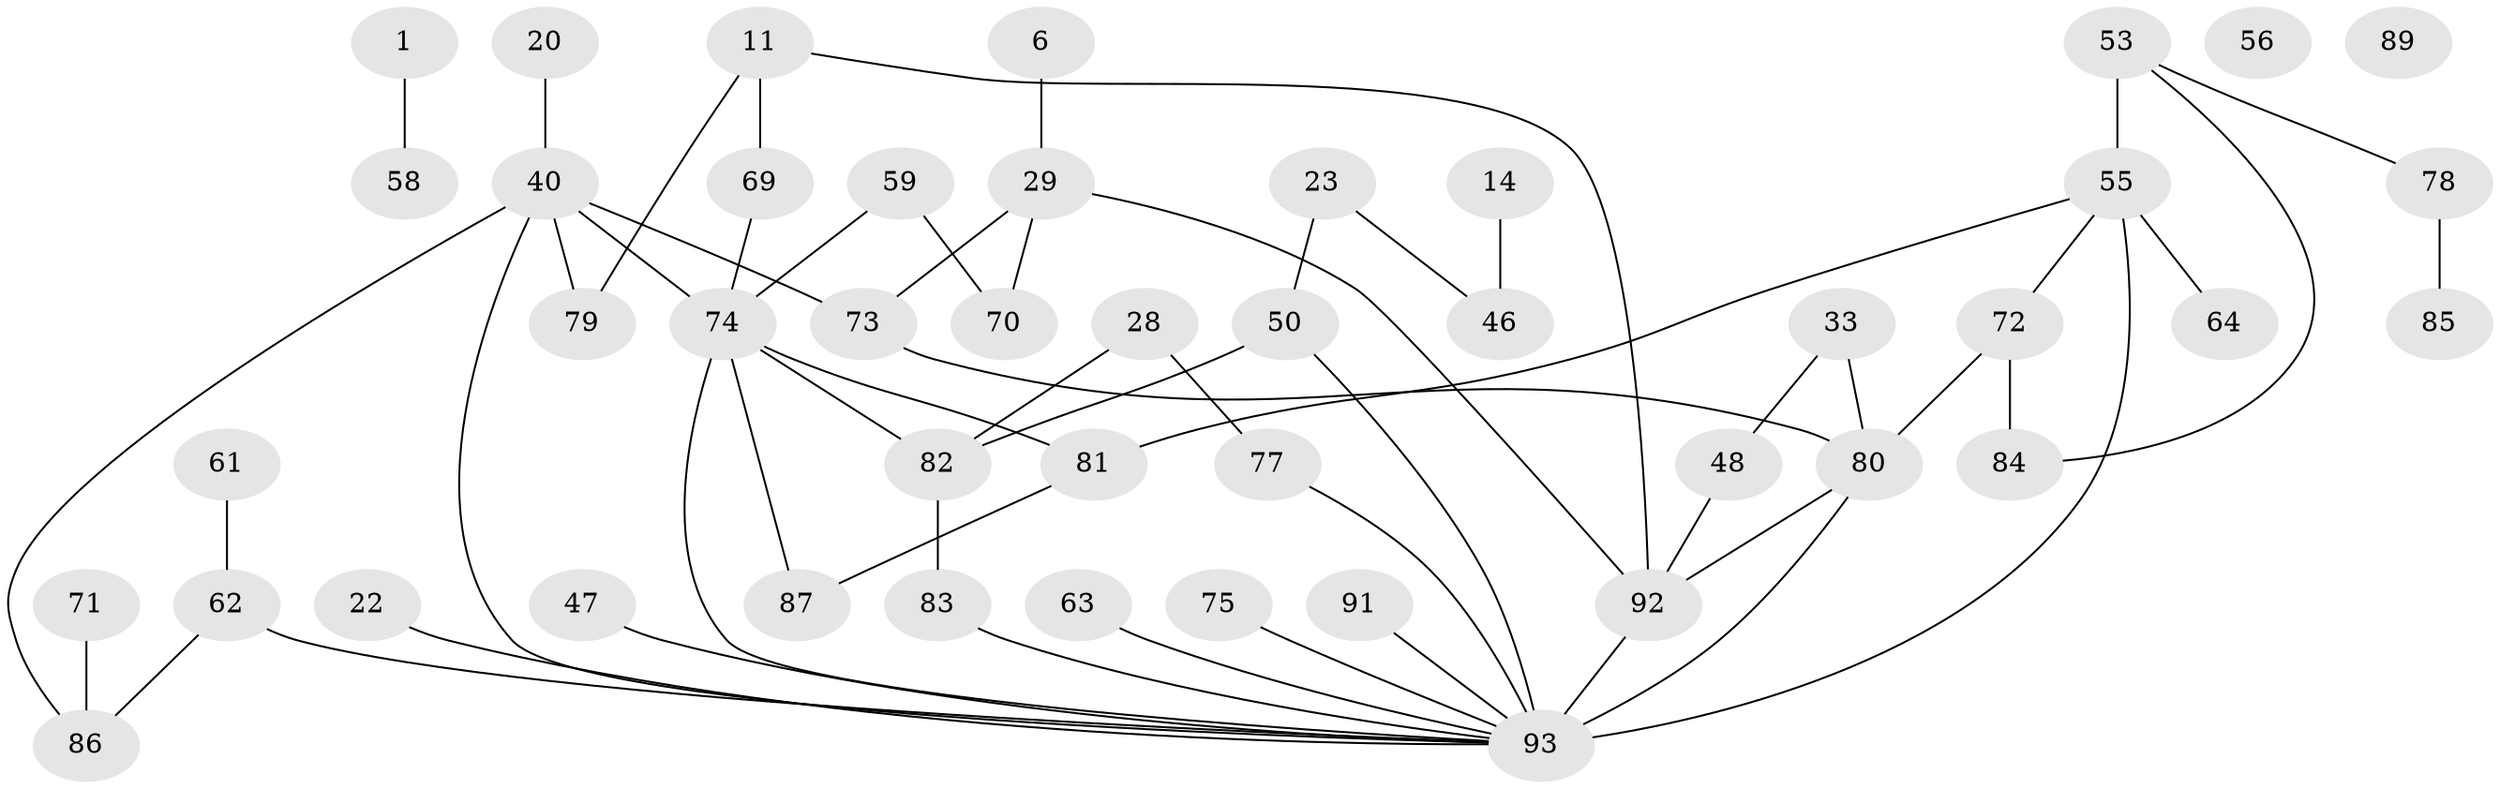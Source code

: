 // original degree distribution, {1: 0.1827956989247312, 3: 0.22580645161290322, 4: 0.12903225806451613, 2: 0.2903225806451613, 5: 0.07526881720430108, 7: 0.021505376344086023, 6: 0.043010752688172046, 9: 0.010752688172043012, 0: 0.021505376344086023}
// Generated by graph-tools (version 1.1) at 2025/40/03/09/25 04:40:46]
// undirected, 46 vertices, 58 edges
graph export_dot {
graph [start="1"]
  node [color=gray90,style=filled];
  1;
  6;
  11;
  14;
  20;
  22;
  23;
  28;
  29;
  33;
  40 [super="+4"];
  46;
  47;
  48;
  50 [super="+15"];
  53 [super="+7"];
  55 [super="+18"];
  56;
  58;
  59;
  61;
  62 [super="+5+51"];
  63;
  64;
  69 [super="+60"];
  70;
  71;
  72;
  73 [super="+12"];
  74 [super="+65+45"];
  75;
  77;
  78;
  79 [super="+3"];
  80 [super="+26+35"];
  81;
  82 [super="+31"];
  83;
  84;
  85;
  86;
  87;
  89;
  91;
  92 [super="+44+54+68"];
  93 [super="+90+25+49+88"];
  1 -- 58;
  6 -- 29;
  11 -- 69 [weight=2];
  11 -- 79;
  11 -- 92 [weight=2];
  14 -- 46;
  20 -- 40;
  22 -- 93 [weight=2];
  23 -- 46;
  23 -- 50;
  28 -- 77;
  28 -- 82;
  29 -- 70;
  29 -- 73;
  29 -- 92;
  33 -- 48;
  33 -- 80;
  40 -- 74;
  40 -- 86;
  40 -- 73 [weight=2];
  40 -- 79;
  40 -- 93 [weight=2];
  47 -- 93;
  48 -- 92;
  50 -- 82;
  50 -- 93 [weight=2];
  53 -- 55 [weight=3];
  53 -- 84;
  53 -- 78;
  55 -- 64;
  55 -- 81 [weight=2];
  55 -- 93 [weight=6];
  55 -- 72;
  59 -- 70;
  59 -- 74;
  61 -- 62;
  62 -- 93 [weight=2];
  62 -- 86;
  63 -- 93;
  69 -- 74;
  71 -- 86;
  72 -- 84;
  72 -- 80;
  73 -- 80;
  74 -- 87;
  74 -- 93 [weight=4];
  74 -- 81;
  74 -- 82 [weight=2];
  75 -- 93;
  77 -- 93;
  78 -- 85;
  80 -- 92 [weight=2];
  80 -- 93;
  81 -- 87;
  82 -- 83;
  83 -- 93;
  91 -- 93;
  92 -- 93 [weight=8];
}
